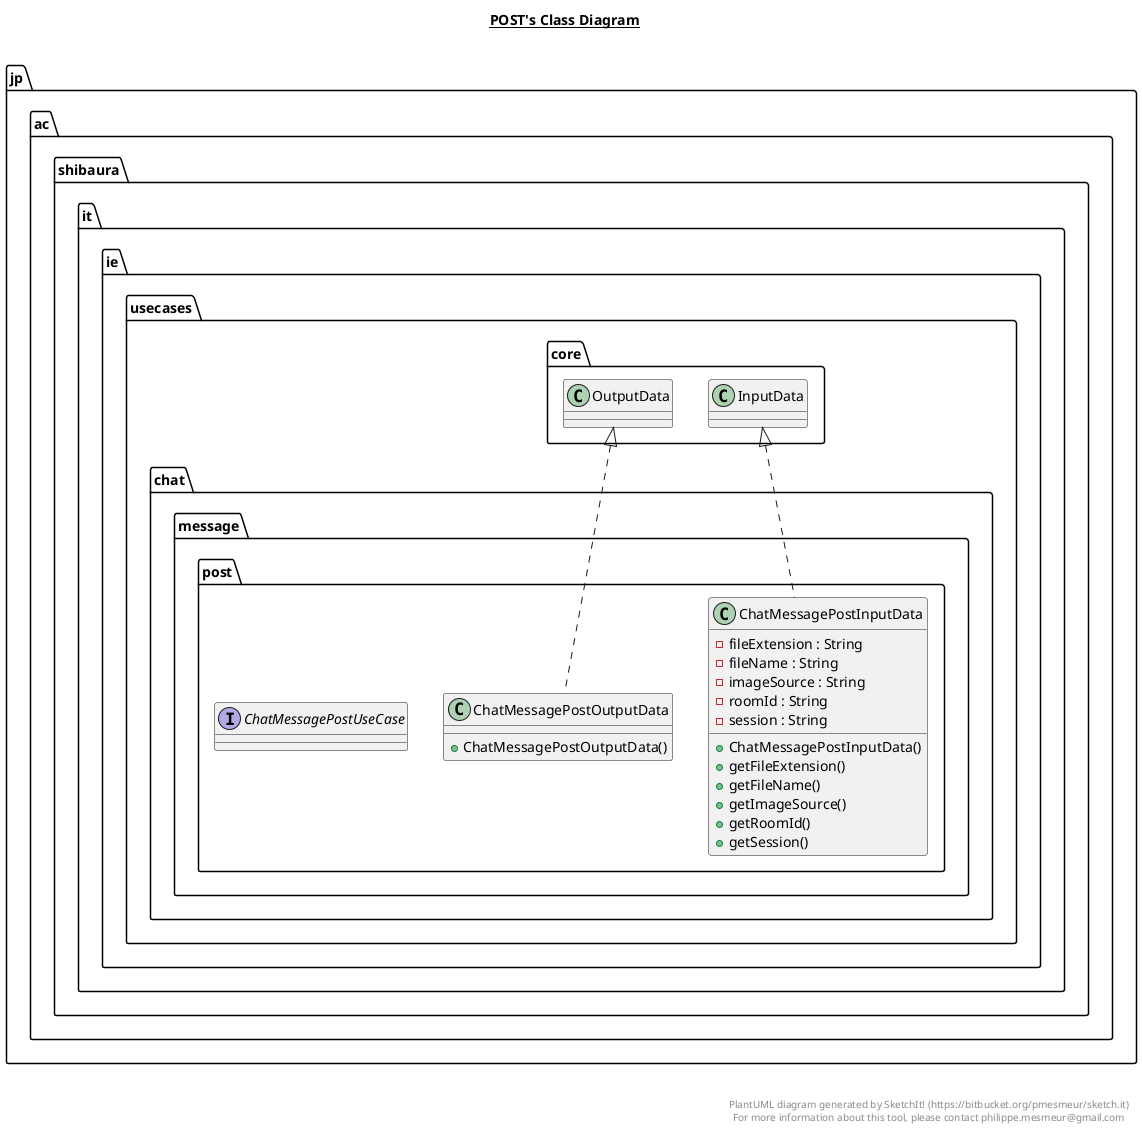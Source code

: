 @startuml

title __POST's Class Diagram__\n

  namespace jp.ac.shibaura.it.ie {
    namespace usecases.chat.message.post {
      class jp.ac.shibaura.it.ie.usecases.chat.message.post.ChatMessagePostInputData {
          - fileExtension : String
          - fileName : String
          - imageSource : String
          - roomId : String
          - session : String
          + ChatMessagePostInputData()
          + getFileExtension()
          + getFileName()
          + getImageSource()
          + getRoomId()
          + getSession()
      }
    }
  }
  

  namespace jp.ac.shibaura.it.ie {
    namespace usecases.chat.message.post {
      class jp.ac.shibaura.it.ie.usecases.chat.message.post.ChatMessagePostOutputData {
          + ChatMessagePostOutputData()
      }
    }
  }
  

  namespace jp.ac.shibaura.it.ie {
    namespace usecases.chat.message.post {
      interface jp.ac.shibaura.it.ie.usecases.chat.message.post.ChatMessagePostUseCase {
      }
    }
  }
  

  jp.ac.shibaura.it.ie.usecases.chat.message.post.ChatMessagePostInputData .up.|> jp.ac.shibaura.it.ie.usecases.core.InputData
  jp.ac.shibaura.it.ie.usecases.chat.message.post.ChatMessagePostOutputData .up.|> jp.ac.shibaura.it.ie.usecases.core.OutputData


right footer


PlantUML diagram generated by SketchIt! (https://bitbucket.org/pmesmeur/sketch.it)
For more information about this tool, please contact philippe.mesmeur@gmail.com
endfooter

@enduml
